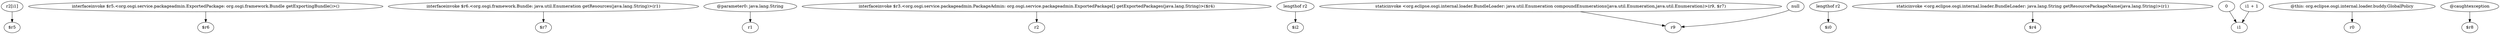digraph g {
0[label="r2[i1]"]
1[label="$r5"]
0->1[label=""]
2[label="interfaceinvoke $r5.<org.osgi.service.packageadmin.ExportedPackage: org.osgi.framework.Bundle getExportingBundle()>()"]
3[label="$r6"]
2->3[label=""]
4[label="interfaceinvoke $r6.<org.osgi.framework.Bundle: java.util.Enumeration getResources(java.lang.String)>(r1)"]
5[label="$r7"]
4->5[label=""]
6[label="@parameter0: java.lang.String"]
7[label="r1"]
6->7[label=""]
8[label="interfaceinvoke $r3.<org.osgi.service.packageadmin.PackageAdmin: org.osgi.service.packageadmin.ExportedPackage[] getExportedPackages(java.lang.String)>($r4)"]
9[label="r2"]
8->9[label=""]
10[label="lengthof r2"]
11[label="$i2"]
10->11[label=""]
12[label="staticinvoke <org.eclipse.osgi.internal.loader.BundleLoader: java.util.Enumeration compoundEnumerations(java.util.Enumeration,java.util.Enumeration)>(r9, $r7)"]
13[label="r9"]
12->13[label=""]
14[label="lengthof r2"]
15[label="$i0"]
14->15[label=""]
16[label="staticinvoke <org.eclipse.osgi.internal.loader.BundleLoader: java.lang.String getResourcePackageName(java.lang.String)>(r1)"]
17[label="$r4"]
16->17[label=""]
18[label="null"]
18->13[label=""]
19[label="0"]
20[label="i1"]
19->20[label=""]
21[label="@this: org.eclipse.osgi.internal.loader.buddy.GlobalPolicy"]
22[label="r0"]
21->22[label=""]
23[label="@caughtexception"]
24[label="$r8"]
23->24[label=""]
25[label="i1 + 1"]
25->20[label=""]
}